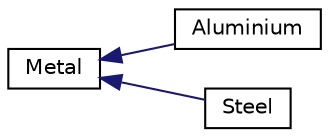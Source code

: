 digraph "Graphical Class Hierarchy"
{
 // LATEX_PDF_SIZE
  edge [fontname="Helvetica",fontsize="10",labelfontname="Helvetica",labelfontsize="10"];
  node [fontname="Helvetica",fontsize="10",shape=record];
  rankdir="LR";
  Node0 [label="Metal",height=0.2,width=0.4,color="black", fillcolor="white", style="filled",URL="$structMetal.html",tooltip=" "];
  Node0 -> Node1 [dir="back",color="midnightblue",fontsize="10",style="solid",fontname="Helvetica"];
  Node1 [label="Aluminium",height=0.2,width=0.4,color="black", fillcolor="white", style="filled",URL="$structAluminium.html",tooltip=" "];
  Node0 -> Node2 [dir="back",color="midnightblue",fontsize="10",style="solid",fontname="Helvetica"];
  Node2 [label="Steel",height=0.2,width=0.4,color="black", fillcolor="white", style="filled",URL="$structSteel.html",tooltip=" "];
}
